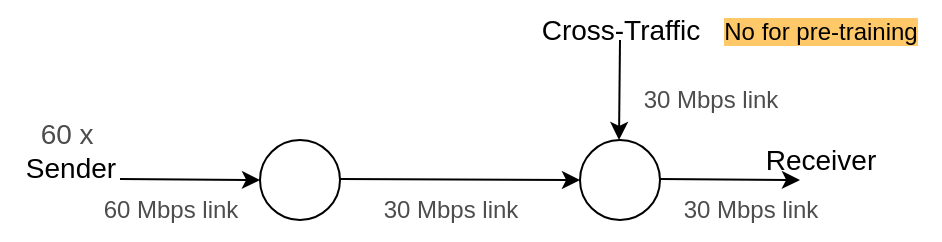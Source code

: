 <mxfile version="20.1.3" type="device"><diagram id="1j9vbs61ZDSGFAq6hUa4" name="Page-1"><mxGraphModel dx="946" dy="645" grid="1" gridSize="10" guides="1" tooltips="1" connect="1" arrows="1" fold="1" page="1" pageScale="1" pageWidth="850" pageHeight="1100" math="0" shadow="0"><root><mxCell id="0"/><mxCell id="1" parent="0"/><mxCell id="gr8NM-CfaezBHSfgWrKM-1" value="" style="ellipse;whiteSpace=wrap;html=1;aspect=fixed;" vertex="1" parent="1"><mxGeometry x="240" y="240" width="40" height="40" as="geometry"/></mxCell><mxCell id="gr8NM-CfaezBHSfgWrKM-2" value="" style="ellipse;whiteSpace=wrap;html=1;aspect=fixed;" vertex="1" parent="1"><mxGeometry x="400" y="240" width="40" height="40" as="geometry"/></mxCell><mxCell id="gr8NM-CfaezBHSfgWrKM-3" value="" style="endArrow=classic;html=1;rounded=0;" edge="1" parent="1"><mxGeometry width="50" height="50" relative="1" as="geometry"><mxPoint x="280" y="259.5" as="sourcePoint"/><mxPoint x="400" y="260" as="targetPoint"/></mxGeometry></mxCell><mxCell id="gr8NM-CfaezBHSfgWrKM-4" value="&lt;font color=&quot;#4d4d4d&quot;&gt;30 Mbps link&lt;/font&gt;" style="text;html=1;align=center;verticalAlign=middle;resizable=0;points=[];autosize=1;strokeColor=none;fillColor=none;" vertex="1" parent="1"><mxGeometry x="290" y="260" width="90" height="30" as="geometry"/></mxCell><mxCell id="gr8NM-CfaezBHSfgWrKM-5" value="" style="endArrow=classic;html=1;rounded=0;" edge="1" parent="1"><mxGeometry width="50" height="50" relative="1" as="geometry"><mxPoint x="440" y="259.5" as="sourcePoint"/><mxPoint x="510" y="260" as="targetPoint"/></mxGeometry></mxCell><mxCell id="gr8NM-CfaezBHSfgWrKM-6" value="" style="endArrow=classic;html=1;rounded=0;" edge="1" parent="1"><mxGeometry width="50" height="50" relative="1" as="geometry"><mxPoint x="170" y="259.5" as="sourcePoint"/><mxPoint x="240" y="260" as="targetPoint"/></mxGeometry></mxCell><mxCell id="gr8NM-CfaezBHSfgWrKM-7" value="&lt;font color=&quot;#4d4d4d&quot;&gt;30 Mbps link&lt;/font&gt;" style="text;html=1;align=center;verticalAlign=middle;resizable=0;points=[];autosize=1;strokeColor=none;fillColor=none;" vertex="1" parent="1"><mxGeometry x="440" y="260" width="90" height="30" as="geometry"/></mxCell><mxCell id="gr8NM-CfaezBHSfgWrKM-8" value="&lt;font color=&quot;#4d4d4d&quot;&gt;60 Mbps link&lt;/font&gt;" style="text;html=1;align=center;verticalAlign=middle;resizable=0;points=[];autosize=1;strokeColor=none;fillColor=none;" vertex="1" parent="1"><mxGeometry x="150" y="260" width="90" height="30" as="geometry"/></mxCell><mxCell id="gr8NM-CfaezBHSfgWrKM-12" value="&lt;font style=&quot;font-size: 14px;&quot;&gt;60 x&amp;nbsp;&lt;br&gt;&lt;font style=&quot;font-size: 14px;&quot; color=&quot;#000000&quot;&gt;Sender&lt;/font&gt;&lt;/font&gt;" style="text;html=1;align=center;verticalAlign=middle;resizable=0;points=[];autosize=1;strokeColor=none;fillColor=none;fontColor=#4D4D4D;" vertex="1" parent="1"><mxGeometry x="110" y="220" width="70" height="50" as="geometry"/></mxCell><mxCell id="gr8NM-CfaezBHSfgWrKM-13" value="Receiver" style="text;html=1;align=center;verticalAlign=middle;resizable=0;points=[];autosize=1;strokeColor=none;fillColor=none;fontSize=14;fontColor=#000000;" vertex="1" parent="1"><mxGeometry x="480" y="235" width="80" height="30" as="geometry"/></mxCell><mxCell id="gr8NM-CfaezBHSfgWrKM-14" value="" style="endArrow=classic;html=1;rounded=0;fontSize=14;fontColor=#000000;" edge="1" parent="1"><mxGeometry width="50" height="50" relative="1" as="geometry"><mxPoint x="420" y="190" as="sourcePoint"/><mxPoint x="419.5" y="240" as="targetPoint"/></mxGeometry></mxCell><mxCell id="gr8NM-CfaezBHSfgWrKM-15" value="&lt;font color=&quot;#4d4d4d&quot;&gt;30 Mbps link&lt;/font&gt;" style="text;html=1;align=center;verticalAlign=middle;resizable=0;points=[];autosize=1;strokeColor=none;fillColor=none;" vertex="1" parent="1"><mxGeometry x="420" y="205" width="90" height="30" as="geometry"/></mxCell><mxCell id="gr8NM-CfaezBHSfgWrKM-16" value="Cross-Traffic" style="text;html=1;align=center;verticalAlign=middle;resizable=0;points=[];autosize=1;strokeColor=none;fillColor=none;fontSize=14;fontColor=#000000;" vertex="1" parent="1"><mxGeometry x="370" y="170" width="100" height="30" as="geometry"/></mxCell><mxCell id="gr8NM-CfaezBHSfgWrKM-17" value="&lt;font style=&quot;font-size: 12px; background-color: rgb(255, 200, 105);&quot;&gt;No for pre-training&lt;/font&gt;" style="text;html=1;align=center;verticalAlign=middle;resizable=0;points=[];autosize=1;strokeColor=none;fillColor=none;fontSize=14;fontColor=#000000;" vertex="1" parent="1"><mxGeometry x="460" y="170" width="120" height="30" as="geometry"/></mxCell></root></mxGraphModel></diagram></mxfile>